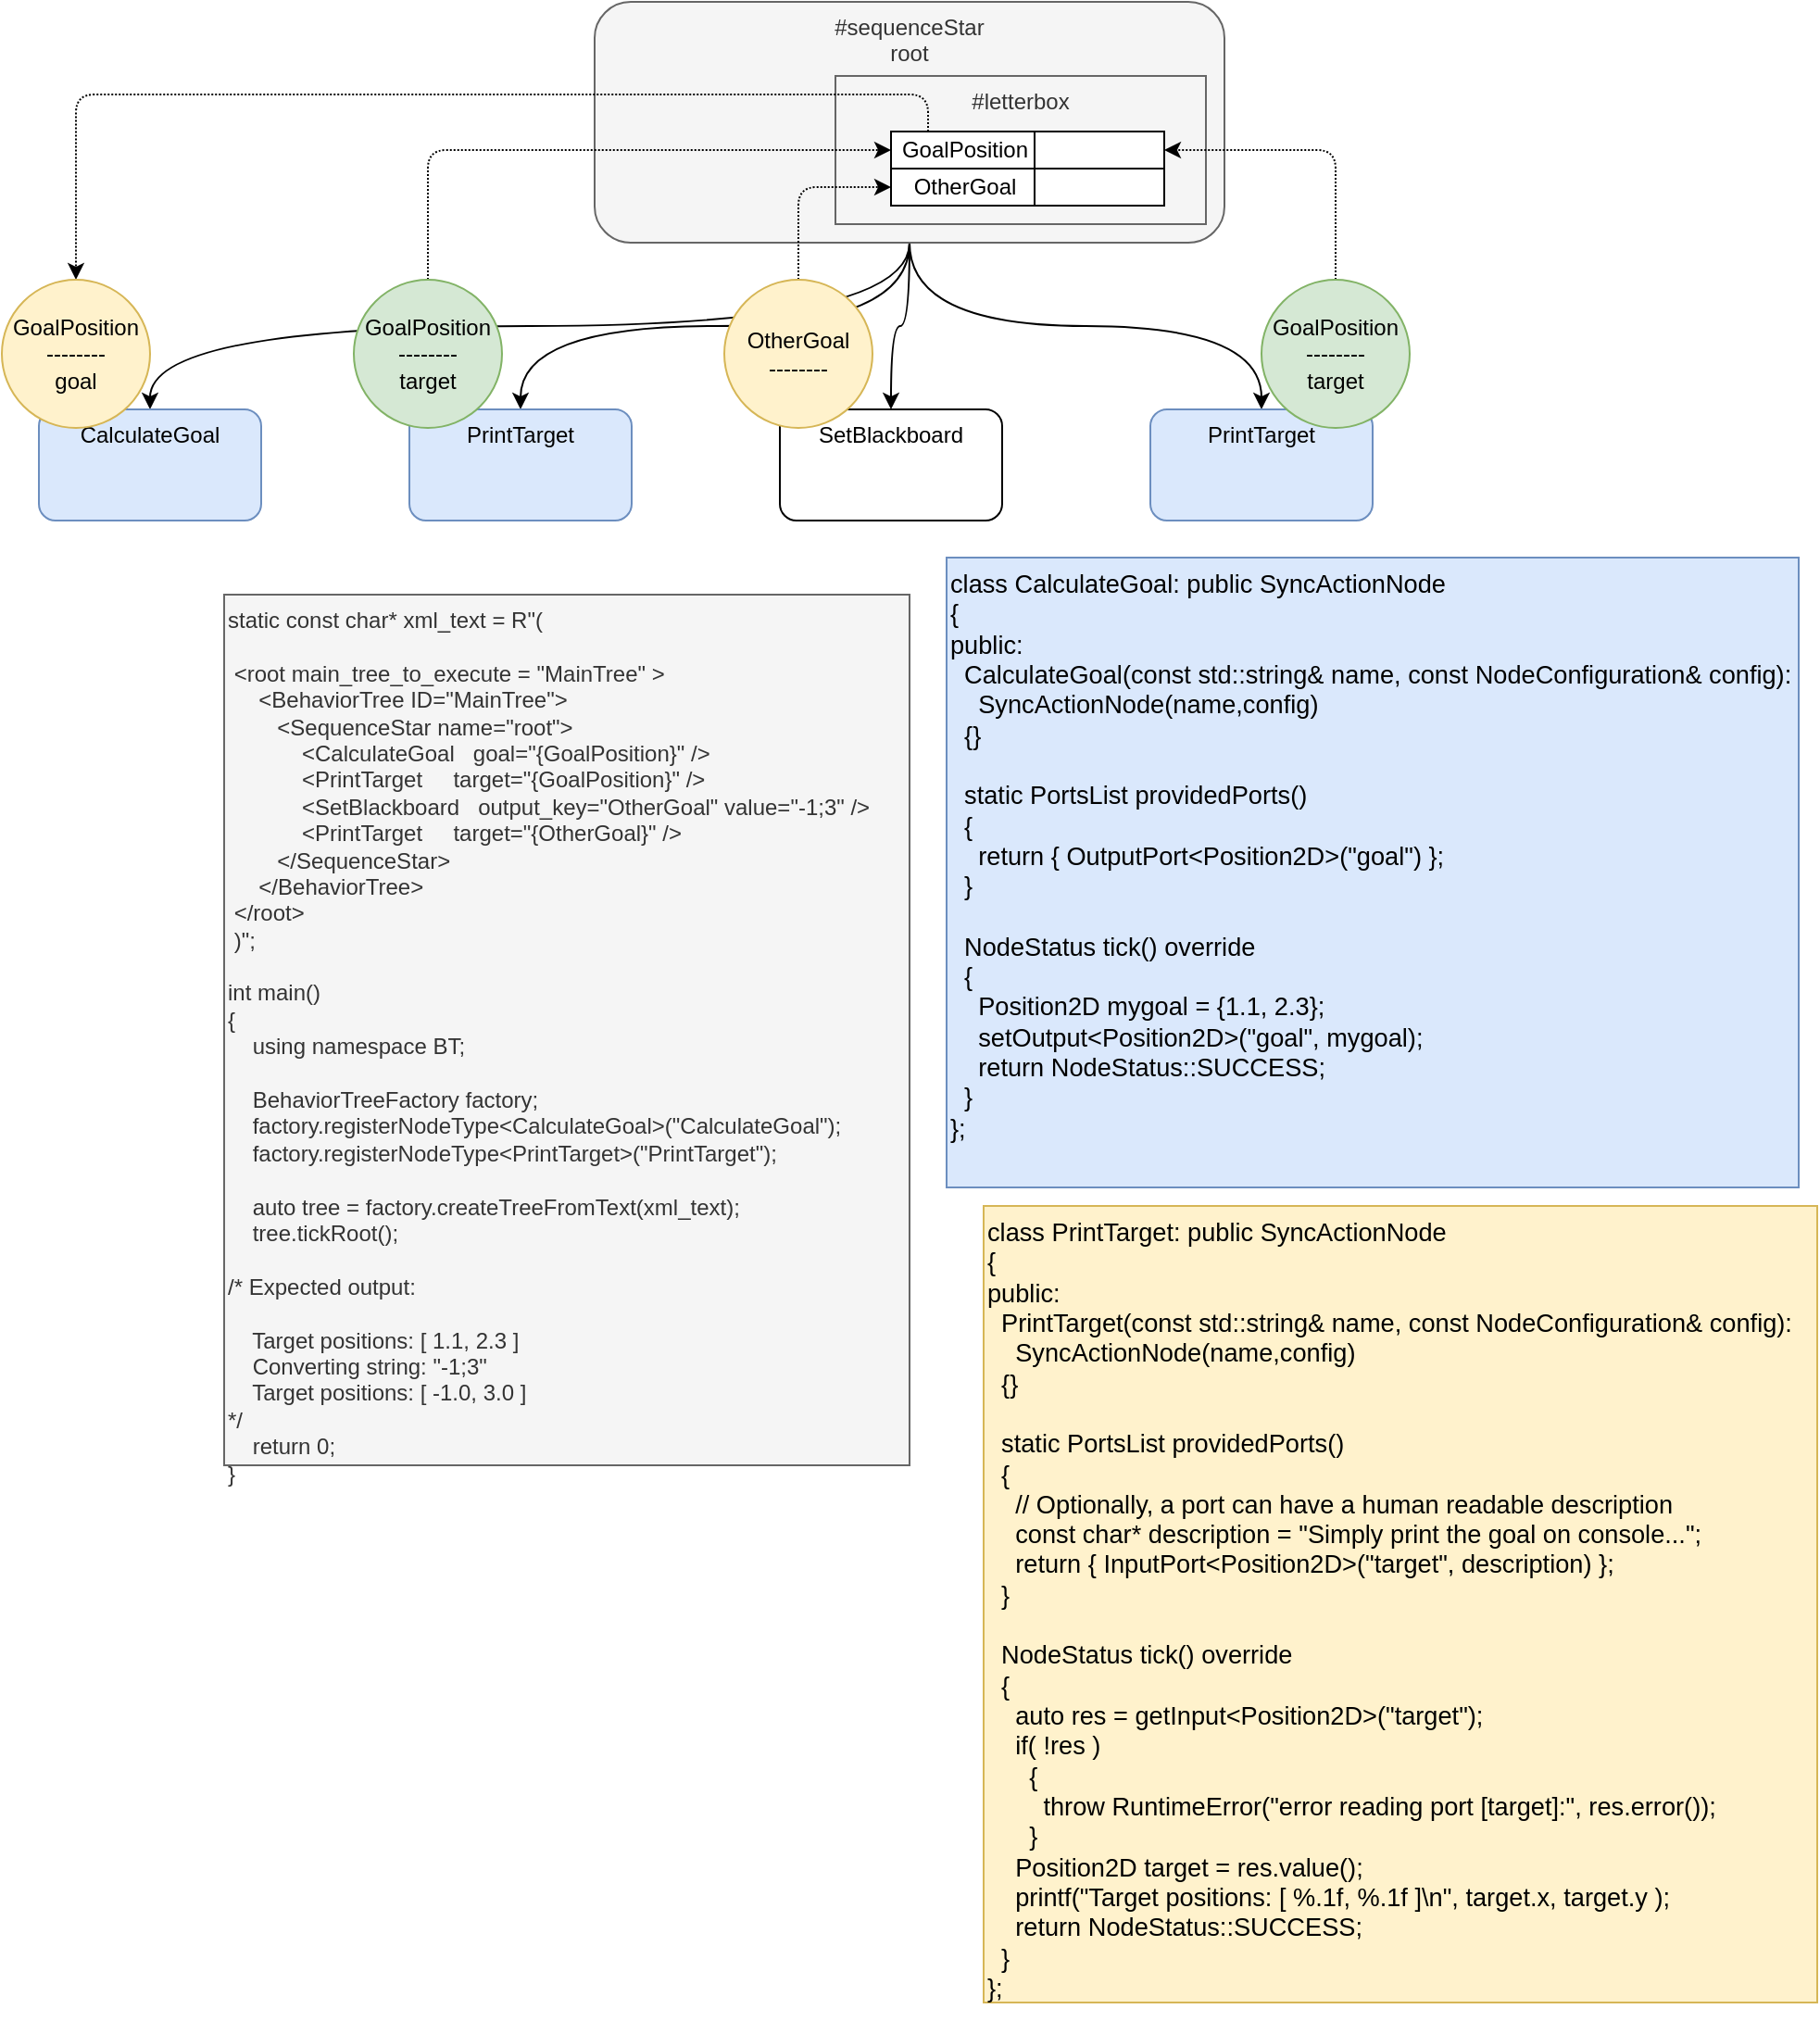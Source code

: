 <mxfile version="14.6.13" type="device" pages="2"><diagram id="D26qStV_ur-fZig-5-dE" name="Page-1"><mxGraphModel dx="1106" dy="780" grid="1" gridSize="10" guides="1" tooltips="1" connect="1" arrows="1" fold="1" page="1" pageScale="1" pageWidth="1100" pageHeight="850" math="0" shadow="0"><root><mxCell id="0"/><mxCell id="1" parent="0"/><mxCell id="8OXWIXlVKnM_ofETqfqf-10" style="edgeStyle=orthogonalEdgeStyle;orthogonalLoop=1;jettySize=auto;html=1;exitX=0.5;exitY=1;exitDx=0;exitDy=0;curved=1;" edge="1" parent="1" source="8OXWIXlVKnM_ofETqfqf-1" target="8OXWIXlVKnM_ofETqfqf-2"><mxGeometry relative="1" as="geometry"/></mxCell><mxCell id="8OXWIXlVKnM_ofETqfqf-11" style="edgeStyle=orthogonalEdgeStyle;curved=1;orthogonalLoop=1;jettySize=auto;html=1;exitX=0.5;exitY=1;exitDx=0;exitDy=0;" edge="1" parent="1" source="8OXWIXlVKnM_ofETqfqf-1" target="8OXWIXlVKnM_ofETqfqf-3"><mxGeometry relative="1" as="geometry"/></mxCell><mxCell id="8OXWIXlVKnM_ofETqfqf-12" style="edgeStyle=orthogonalEdgeStyle;curved=1;orthogonalLoop=1;jettySize=auto;html=1;exitX=0.5;exitY=1;exitDx=0;exitDy=0;entryX=0.5;entryY=0;entryDx=0;entryDy=0;" edge="1" parent="1" source="8OXWIXlVKnM_ofETqfqf-1" target="8OXWIXlVKnM_ofETqfqf-4"><mxGeometry relative="1" as="geometry"/></mxCell><mxCell id="8OXWIXlVKnM_ofETqfqf-13" style="edgeStyle=orthogonalEdgeStyle;curved=1;orthogonalLoop=1;jettySize=auto;html=1;exitX=0.5;exitY=1;exitDx=0;exitDy=0;entryX=0.5;entryY=0;entryDx=0;entryDy=0;" edge="1" parent="1" source="8OXWIXlVKnM_ofETqfqf-1" target="8OXWIXlVKnM_ofETqfqf-5"><mxGeometry relative="1" as="geometry"/></mxCell><mxCell id="8OXWIXlVKnM_ofETqfqf-1" value="#sequenceStar&lt;br&gt;root" style="rounded=1;whiteSpace=wrap;html=1;verticalAlign=top;fillColor=#f5f5f5;strokeColor=#666666;fontColor=#333333;" vertex="1" parent="1"><mxGeometry x="380" y="20" width="340" height="130" as="geometry"/></mxCell><mxCell id="8OXWIXlVKnM_ofETqfqf-2" value="CalculateGoal" style="rounded=1;whiteSpace=wrap;html=1;verticalAlign=top;fillColor=#dae8fc;strokeColor=#6c8ebf;" vertex="1" parent="1"><mxGeometry x="80" y="240" width="120" height="60" as="geometry"/></mxCell><mxCell id="8OXWIXlVKnM_ofETqfqf-3" value="PrintTarget" style="rounded=1;whiteSpace=wrap;html=1;verticalAlign=top;fillColor=#dae8fc;strokeColor=#6c8ebf;" vertex="1" parent="1"><mxGeometry x="280" y="240" width="120" height="60" as="geometry"/></mxCell><mxCell id="8OXWIXlVKnM_ofETqfqf-4" value="SetBlackboard" style="rounded=1;whiteSpace=wrap;html=1;verticalAlign=top;" vertex="1" parent="1"><mxGeometry x="480" y="240" width="120" height="60" as="geometry"/></mxCell><mxCell id="8OXWIXlVKnM_ofETqfqf-5" value="PrintTarget" style="rounded=1;whiteSpace=wrap;html=1;verticalAlign=top;fillColor=#dae8fc;strokeColor=#6c8ebf;" vertex="1" parent="1"><mxGeometry x="680" y="240" width="120" height="60" as="geometry"/></mxCell><mxCell id="8OXWIXlVKnM_ofETqfqf-8" value="&lt;div&gt;&lt;div&gt;&lt;span style=&quot;font-size: 13.6px&quot;&gt;class PrintTarget: public SyncActionNode&lt;/span&gt;&lt;/div&gt;&lt;div&gt;&lt;span style=&quot;font-size: 13.6px&quot;&gt;{&lt;/span&gt;&lt;/div&gt;&lt;div&gt;&lt;span style=&quot;font-size: 13.6px&quot;&gt;public:&lt;/span&gt;&lt;/div&gt;&lt;div&gt;&lt;span style=&quot;font-size: 13.6px&quot;&gt;&amp;nbsp; PrintTarget(const std::string&amp;amp; name, const NodeConfiguration&amp;amp; config):&lt;/span&gt;&lt;/div&gt;&lt;div&gt;&lt;span style=&quot;font-size: 13.6px&quot;&gt;&amp;nbsp; &amp;nbsp; SyncActionNode(name,config)&lt;/span&gt;&lt;/div&gt;&lt;div&gt;&lt;span style=&quot;font-size: 13.6px&quot;&gt;&amp;nbsp; {}&lt;/span&gt;&lt;/div&gt;&lt;div&gt;&lt;span style=&quot;font-size: 13.6px&quot;&gt;&lt;br&gt;&lt;/span&gt;&lt;/div&gt;&lt;div&gt;&lt;span style=&quot;font-size: 13.6px&quot;&gt;&amp;nbsp; static PortsList providedPorts()&lt;/span&gt;&lt;/div&gt;&lt;div&gt;&lt;span style=&quot;font-size: 13.6px&quot;&gt;&amp;nbsp; {&lt;/span&gt;&lt;/div&gt;&lt;div&gt;&lt;span style=&quot;font-size: 13.6px&quot;&gt;&amp;nbsp; &amp;nbsp; // Optionally, a port can have a human readable description&lt;/span&gt;&lt;/div&gt;&lt;div&gt;&lt;span style=&quot;font-size: 13.6px&quot;&gt;&amp;nbsp; &amp;nbsp; const char* description = &quot;Simply print the goal on console...&quot;;&lt;/span&gt;&lt;/div&gt;&lt;div&gt;&lt;span style=&quot;font-size: 13.6px&quot;&gt;&amp;nbsp; &amp;nbsp; return { InputPort&amp;lt;Position2D&amp;gt;(&quot;target&quot;, description) };&lt;/span&gt;&lt;/div&gt;&lt;div&gt;&lt;span style=&quot;font-size: 13.6px&quot;&gt;&amp;nbsp; }&lt;/span&gt;&lt;/div&gt;&lt;div&gt;&lt;span style=&quot;font-size: 13.6px&quot;&gt;&lt;br&gt;&lt;/span&gt;&lt;/div&gt;&lt;div&gt;&lt;span style=&quot;font-size: 13.6px&quot;&gt;&amp;nbsp; NodeStatus tick() override&lt;/span&gt;&lt;/div&gt;&lt;div&gt;&lt;span style=&quot;font-size: 13.6px&quot;&gt;&amp;nbsp; {&lt;/span&gt;&lt;/div&gt;&lt;div&gt;&lt;span style=&quot;font-size: 13.6px&quot;&gt;&amp;nbsp; &amp;nbsp; auto res = getInput&amp;lt;Position2D&amp;gt;(&quot;target&quot;);&lt;/span&gt;&lt;/div&gt;&lt;div&gt;&lt;span style=&quot;font-size: 13.6px&quot;&gt;&amp;nbsp; &amp;nbsp; if( !res )&lt;/span&gt;&lt;/div&gt;&lt;div&gt;&lt;span style=&quot;font-size: 13.6px&quot;&gt;&amp;nbsp; &amp;nbsp; &amp;nbsp; {&lt;/span&gt;&lt;/div&gt;&lt;div&gt;&lt;span style=&quot;font-size: 13.6px&quot;&gt;&amp;nbsp; &amp;nbsp; &amp;nbsp; &amp;nbsp; throw RuntimeError(&quot;error reading port [target]:&quot;, res.error());&lt;/span&gt;&lt;/div&gt;&lt;div&gt;&lt;span style=&quot;font-size: 13.6px&quot;&gt;&amp;nbsp; &amp;nbsp; &amp;nbsp; }&lt;/span&gt;&lt;/div&gt;&lt;div&gt;&lt;span style=&quot;font-size: 13.6px&quot;&gt;&amp;nbsp; &amp;nbsp; Position2D target = res.value();&lt;/span&gt;&lt;/div&gt;&lt;div&gt;&lt;span style=&quot;font-size: 13.6px&quot;&gt;&amp;nbsp; &amp;nbsp; printf(&quot;Target positions: [ %.1f, %.1f ]\n&quot;, target.x, target.y );&lt;/span&gt;&lt;/div&gt;&lt;div&gt;&lt;span style=&quot;font-size: 13.6px&quot;&gt;&amp;nbsp; &amp;nbsp; return NodeStatus::SUCCESS;&lt;/span&gt;&lt;/div&gt;&lt;div&gt;&lt;span style=&quot;font-size: 13.6px&quot;&gt;&amp;nbsp; }&lt;/span&gt;&lt;/div&gt;&lt;div&gt;&lt;span style=&quot;font-size: 13.6px&quot;&gt;};&lt;/span&gt;&lt;/div&gt;&lt;/div&gt;&lt;div&gt;&lt;br&gt;&lt;/div&gt;" style="rounded=0;whiteSpace=wrap;html=1;align=left;verticalAlign=top;fillColor=#fff2cc;strokeColor=#d6b656;" vertex="1" parent="1"><mxGeometry x="590" y="670" width="450" height="430" as="geometry"/></mxCell><mxCell id="8OXWIXlVKnM_ofETqfqf-9" value="&lt;div&gt;&lt;span style=&quot;font-size: 13.6px&quot;&gt;class CalculateGoal: public SyncActionNode&lt;/span&gt;&lt;/div&gt;&lt;div&gt;&lt;span style=&quot;font-size: 13.6px&quot;&gt;{&lt;/span&gt;&lt;/div&gt;&lt;div&gt;&lt;span style=&quot;font-size: 13.6px&quot;&gt;public:&lt;/span&gt;&lt;/div&gt;&lt;div&gt;&lt;span style=&quot;font-size: 13.6px&quot;&gt;&amp;nbsp; CalculateGoal(const std::string&amp;amp; name, const NodeConfiguration&amp;amp; config):&lt;/span&gt;&lt;/div&gt;&lt;div&gt;&lt;span style=&quot;font-size: 13.6px&quot;&gt;&amp;nbsp; &amp;nbsp; SyncActionNode(name,config)&lt;/span&gt;&lt;/div&gt;&lt;div&gt;&lt;span style=&quot;font-size: 13.6px&quot;&gt;&amp;nbsp; {}&lt;/span&gt;&lt;/div&gt;&lt;div&gt;&lt;span style=&quot;font-size: 13.6px&quot;&gt;&lt;br&gt;&lt;/span&gt;&lt;/div&gt;&lt;div&gt;&lt;span style=&quot;font-size: 13.6px&quot;&gt;&amp;nbsp; static PortsList providedPorts()&lt;/span&gt;&lt;/div&gt;&lt;div&gt;&lt;span style=&quot;font-size: 13.6px&quot;&gt;&amp;nbsp; {&lt;/span&gt;&lt;/div&gt;&lt;div&gt;&lt;span style=&quot;font-size: 13.6px&quot;&gt;&amp;nbsp; &amp;nbsp; return { OutputPort&amp;lt;Position2D&amp;gt;(&quot;goal&quot;) };&lt;/span&gt;&lt;/div&gt;&lt;div&gt;&lt;span style=&quot;font-size: 13.6px&quot;&gt;&amp;nbsp; }&lt;/span&gt;&lt;/div&gt;&lt;div&gt;&lt;span style=&quot;font-size: 13.6px&quot;&gt;&lt;br&gt;&lt;/span&gt;&lt;/div&gt;&lt;div&gt;&lt;span style=&quot;font-size: 13.6px&quot;&gt;&amp;nbsp; NodeStatus tick() override&lt;/span&gt;&lt;/div&gt;&lt;div&gt;&lt;span style=&quot;font-size: 13.6px&quot;&gt;&amp;nbsp; {&lt;/span&gt;&lt;/div&gt;&lt;div&gt;&lt;span style=&quot;font-size: 13.6px&quot;&gt;&amp;nbsp; &amp;nbsp; Position2D mygoal = {1.1, 2.3};&lt;/span&gt;&lt;/div&gt;&lt;div&gt;&lt;span style=&quot;font-size: 13.6px&quot;&gt;&amp;nbsp; &amp;nbsp; setOutput&amp;lt;Position2D&amp;gt;(&quot;goal&quot;, mygoal);&lt;/span&gt;&lt;/div&gt;&lt;div&gt;&lt;span style=&quot;font-size: 13.6px&quot;&gt;&amp;nbsp; &amp;nbsp; return NodeStatus::SUCCESS;&lt;/span&gt;&lt;/div&gt;&lt;div&gt;&lt;span style=&quot;font-size: 13.6px&quot;&gt;&amp;nbsp; }&lt;/span&gt;&lt;/div&gt;&lt;div&gt;&lt;span style=&quot;font-size: 13.6px&quot;&gt;};&lt;/span&gt;&lt;/div&gt;&lt;div&gt;&lt;br&gt;&lt;/div&gt;" style="rounded=0;whiteSpace=wrap;html=1;align=left;verticalAlign=top;fillColor=#dae8fc;strokeColor=#6c8ebf;" vertex="1" parent="1"><mxGeometry x="570" y="320" width="460" height="340" as="geometry"/></mxCell><mxCell id="8OXWIXlVKnM_ofETqfqf-14" value="#letterbox" style="rounded=0;whiteSpace=wrap;html=1;fillColor=#f5f5f5;strokeColor=#666666;fontColor=#333333;verticalAlign=top;" vertex="1" parent="1"><mxGeometry x="510" y="60" width="200" height="80" as="geometry"/></mxCell><mxCell id="8OXWIXlVKnM_ofETqfqf-26" style="edgeStyle=orthogonalEdgeStyle;rounded=1;orthogonalLoop=1;jettySize=auto;html=1;exitX=0.25;exitY=0;exitDx=0;exitDy=0;dashed=1;dashPattern=1 1;" edge="1" parent="1" source="8OXWIXlVKnM_ofETqfqf-15" target="8OXWIXlVKnM_ofETqfqf-19"><mxGeometry relative="1" as="geometry"/></mxCell><mxCell id="8OXWIXlVKnM_ofETqfqf-15" value="GoalPosition" style="rounded=0;whiteSpace=wrap;html=1;" vertex="1" parent="1"><mxGeometry x="540" y="90" width="80" height="20" as="geometry"/></mxCell><mxCell id="8OXWIXlVKnM_ofETqfqf-16" value="" style="rounded=0;whiteSpace=wrap;html=1;" vertex="1" parent="1"><mxGeometry x="617.5" y="90" width="70" height="20" as="geometry"/></mxCell><mxCell id="8OXWIXlVKnM_ofETqfqf-6" value="&lt;div&gt;&lt;div&gt;static const char* xml_text = R&quot;(&lt;/div&gt;&lt;div&gt;&lt;br&gt;&lt;/div&gt;&lt;div&gt;&amp;nbsp;&amp;lt;root main_tree_to_execute = &quot;MainTree&quot; &amp;gt;&lt;/div&gt;&lt;div&gt;&amp;nbsp; &amp;nbsp; &amp;nbsp;&amp;lt;BehaviorTree ID=&quot;MainTree&quot;&amp;gt;&lt;/div&gt;&lt;div&gt;&amp;nbsp; &amp;nbsp; &amp;nbsp; &amp;nbsp; &amp;lt;SequenceStar name=&quot;root&quot;&amp;gt;&lt;/div&gt;&lt;div&gt;&amp;nbsp; &amp;nbsp; &amp;nbsp; &amp;nbsp; &amp;nbsp; &amp;nbsp; &amp;lt;CalculateGoal&amp;nbsp; &amp;nbsp;goal=&quot;{GoalPosition}&quot; /&amp;gt;&lt;/div&gt;&lt;div&gt;&amp;nbsp; &amp;nbsp; &amp;nbsp; &amp;nbsp; &amp;nbsp; &amp;nbsp; &amp;lt;PrintTarget&amp;nbsp; &amp;nbsp; &amp;nbsp;target=&quot;{GoalPosition}&quot; /&amp;gt;&lt;/div&gt;&lt;div&gt;&amp;nbsp; &amp;nbsp; &amp;nbsp; &amp;nbsp; &amp;nbsp; &amp;nbsp; &amp;lt;SetBlackboard&amp;nbsp; &amp;nbsp;output_key=&quot;OtherGoal&quot; value=&quot;-1;3&quot; /&amp;gt;&lt;/div&gt;&lt;div&gt;&amp;nbsp; &amp;nbsp; &amp;nbsp; &amp;nbsp; &amp;nbsp; &amp;nbsp; &amp;lt;PrintTarget&amp;nbsp; &amp;nbsp; &amp;nbsp;target=&quot;{OtherGoal}&quot; /&amp;gt;&lt;/div&gt;&lt;div&gt;&amp;nbsp; &amp;nbsp; &amp;nbsp; &amp;nbsp; &amp;lt;/SequenceStar&amp;gt;&lt;/div&gt;&lt;div&gt;&amp;nbsp; &amp;nbsp; &amp;nbsp;&amp;lt;/BehaviorTree&amp;gt;&lt;/div&gt;&lt;div&gt;&amp;nbsp;&amp;lt;/root&amp;gt;&lt;/div&gt;&lt;div&gt;&amp;nbsp;)&quot;;&lt;/div&gt;&lt;div&gt;&lt;br&gt;&lt;/div&gt;&lt;div&gt;int main()&lt;/div&gt;&lt;div&gt;{&lt;/div&gt;&lt;div&gt;&amp;nbsp; &amp;nbsp; using namespace BT;&lt;/div&gt;&lt;div&gt;&lt;br&gt;&lt;/div&gt;&lt;div&gt;&amp;nbsp; &amp;nbsp; BehaviorTreeFactory factory;&lt;/div&gt;&lt;div&gt;&amp;nbsp; &amp;nbsp; factory.registerNodeType&amp;lt;CalculateGoal&amp;gt;(&quot;CalculateGoal&quot;);&lt;/div&gt;&lt;div&gt;&amp;nbsp; &amp;nbsp; factory.registerNodeType&amp;lt;PrintTarget&amp;gt;(&quot;PrintTarget&quot;);&lt;/div&gt;&lt;div&gt;&lt;br&gt;&lt;/div&gt;&lt;div&gt;&amp;nbsp; &amp;nbsp; auto tree = factory.createTreeFromText(xml_text);&lt;/div&gt;&lt;div&gt;&amp;nbsp; &amp;nbsp; tree.tickRoot();&lt;/div&gt;&lt;div&gt;&lt;br&gt;&lt;/div&gt;&lt;div&gt;/* Expected output:&lt;/div&gt;&lt;div&gt;&lt;br&gt;&lt;/div&gt;&lt;div&gt;&amp;nbsp; &amp;nbsp; Target positions: [ 1.1, 2.3 ]&lt;/div&gt;&lt;div&gt;&amp;nbsp; &amp;nbsp; Converting string: &quot;-1;3&quot;&lt;/div&gt;&lt;div&gt;&amp;nbsp; &amp;nbsp; Target positions: [ -1.0, 3.0 ]&lt;/div&gt;&lt;div&gt;*/&lt;/div&gt;&lt;div&gt;&amp;nbsp; &amp;nbsp; return 0;&lt;/div&gt;&lt;div&gt;}&lt;/div&gt;&lt;/div&gt;&lt;div&gt;&lt;br&gt;&lt;/div&gt;" style="rounded=0;whiteSpace=wrap;html=1;align=left;verticalAlign=top;fillColor=#f5f5f5;strokeColor=#666666;fontColor=#333333;" vertex="1" parent="1"><mxGeometry x="180" y="340" width="370" height="470" as="geometry"/></mxCell><mxCell id="8OXWIXlVKnM_ofETqfqf-17" value="OtherGoal" style="rounded=0;whiteSpace=wrap;html=1;" vertex="1" parent="1"><mxGeometry x="540" y="110" width="80" height="20" as="geometry"/></mxCell><mxCell id="8OXWIXlVKnM_ofETqfqf-18" value="" style="rounded=0;whiteSpace=wrap;html=1;" vertex="1" parent="1"><mxGeometry x="617.5" y="110" width="70" height="20" as="geometry"/></mxCell><mxCell id="8OXWIXlVKnM_ofETqfqf-19" value="GoalPosition&lt;br&gt;--------&lt;br&gt;goal" style="ellipse;whiteSpace=wrap;html=1;aspect=fixed;align=center;fillColor=#fff2cc;strokeColor=#d6b656;" vertex="1" parent="1"><mxGeometry x="60" y="170" width="80" height="80" as="geometry"/></mxCell><mxCell id="8OXWIXlVKnM_ofETqfqf-23" style="edgeStyle=orthogonalEdgeStyle;orthogonalLoop=1;jettySize=auto;html=1;exitX=0.5;exitY=0;exitDx=0;exitDy=0;entryX=0;entryY=0.5;entryDx=0;entryDy=0;rounded=1;strokeColor=none;" edge="1" parent="1" source="8OXWIXlVKnM_ofETqfqf-20" target="8OXWIXlVKnM_ofETqfqf-17"><mxGeometry relative="1" as="geometry"/></mxCell><mxCell id="8OXWIXlVKnM_ofETqfqf-24" style="edgeStyle=orthogonalEdgeStyle;rounded=1;orthogonalLoop=1;jettySize=auto;html=1;exitX=0.5;exitY=0;exitDx=0;exitDy=0;entryX=0;entryY=0.5;entryDx=0;entryDy=0;dashed=1;dashPattern=1 1;" edge="1" parent="1" source="8OXWIXlVKnM_ofETqfqf-20" target="8OXWIXlVKnM_ofETqfqf-15"><mxGeometry relative="1" as="geometry"/></mxCell><mxCell id="8OXWIXlVKnM_ofETqfqf-20" value="GoalPosition&lt;br&gt;--------&lt;br&gt;target" style="ellipse;whiteSpace=wrap;html=1;aspect=fixed;align=center;fillColor=#d5e8d4;strokeColor=#82b366;" vertex="1" parent="1"><mxGeometry x="250" y="170" width="80" height="80" as="geometry"/></mxCell><mxCell id="8OXWIXlVKnM_ofETqfqf-25" style="edgeStyle=orthogonalEdgeStyle;rounded=1;orthogonalLoop=1;jettySize=auto;html=1;exitX=0.5;exitY=0;exitDx=0;exitDy=0;entryX=1;entryY=0.5;entryDx=0;entryDy=0;dashed=1;dashPattern=1 1;" edge="1" parent="1" source="8OXWIXlVKnM_ofETqfqf-21" target="8OXWIXlVKnM_ofETqfqf-16"><mxGeometry relative="1" as="geometry"/></mxCell><mxCell id="8OXWIXlVKnM_ofETqfqf-21" value="GoalPosition&lt;br&gt;--------&lt;br&gt;target" style="ellipse;whiteSpace=wrap;html=1;aspect=fixed;align=center;fillColor=#d5e8d4;strokeColor=#82b366;" vertex="1" parent="1"><mxGeometry x="740" y="170" width="80" height="80" as="geometry"/></mxCell><mxCell id="8OXWIXlVKnM_ofETqfqf-27" style="edgeStyle=orthogonalEdgeStyle;rounded=1;orthogonalLoop=1;jettySize=auto;html=1;exitX=0.5;exitY=0;exitDx=0;exitDy=0;entryX=0;entryY=0.5;entryDx=0;entryDy=0;dashed=1;dashPattern=1 1;" edge="1" parent="1" source="8OXWIXlVKnM_ofETqfqf-22" target="8OXWIXlVKnM_ofETqfqf-17"><mxGeometry relative="1" as="geometry"/></mxCell><mxCell id="8OXWIXlVKnM_ofETqfqf-22" value="OtherGoal&lt;br&gt;--------&lt;br&gt;" style="ellipse;whiteSpace=wrap;html=1;aspect=fixed;align=center;fillColor=#fff2cc;strokeColor=#d6b656;" vertex="1" parent="1"><mxGeometry x="450" y="170" width="80" height="80" as="geometry"/></mxCell></root></mxGraphModel></diagram><diagram name="Copy of Page-1" id="7xjL4qxNOH6ObKK9VpZ8"><mxGraphModel dx="1106" dy="780" grid="1" gridSize="10" guides="1" tooltips="1" connect="1" arrows="1" fold="1" page="1" pageScale="1" pageWidth="1100" pageHeight="850" math="0" shadow="0"><root><mxCell id="-n1iZjSHYdklYX_k4-YT-0"/><mxCell id="-n1iZjSHYdklYX_k4-YT-1" parent="-n1iZjSHYdklYX_k4-YT-0"/><mxCell id="-n1iZjSHYdklYX_k4-YT-35" value="" style="rounded=0;whiteSpace=wrap;html=1;align=center;fillColor=#f5f5f5;strokeColor=#666666;fontColor=#333333;" vertex="1" parent="-n1iZjSHYdklYX_k4-YT-1"><mxGeometry x="90" y="580" width="940" height="880" as="geometry"/></mxCell><mxCell id="-n1iZjSHYdklYX_k4-YT-2" style="edgeStyle=orthogonalEdgeStyle;orthogonalLoop=1;jettySize=auto;html=1;exitX=0.5;exitY=1;exitDx=0;exitDy=0;curved=1;" edge="1" parent="-n1iZjSHYdklYX_k4-YT-1" source="-n1iZjSHYdklYX_k4-YT-6" target="-n1iZjSHYdklYX_k4-YT-7"><mxGeometry relative="1" as="geometry"/></mxCell><mxCell id="-n1iZjSHYdklYX_k4-YT-3" style="edgeStyle=orthogonalEdgeStyle;curved=1;orthogonalLoop=1;jettySize=auto;html=1;exitX=0.5;exitY=1;exitDx=0;exitDy=0;" edge="1" parent="-n1iZjSHYdklYX_k4-YT-1" source="-n1iZjSHYdklYX_k4-YT-6" target="-n1iZjSHYdklYX_k4-YT-8"><mxGeometry relative="1" as="geometry"/></mxCell><mxCell id="-n1iZjSHYdklYX_k4-YT-4" style="edgeStyle=orthogonalEdgeStyle;curved=1;orthogonalLoop=1;jettySize=auto;html=1;exitX=0.5;exitY=1;exitDx=0;exitDy=0;entryX=0.5;entryY=0;entryDx=0;entryDy=0;" edge="1" parent="-n1iZjSHYdklYX_k4-YT-1" source="-n1iZjSHYdklYX_k4-YT-6" target="-n1iZjSHYdklYX_k4-YT-9"><mxGeometry relative="1" as="geometry"/></mxCell><mxCell id="-n1iZjSHYdklYX_k4-YT-5" style="edgeStyle=orthogonalEdgeStyle;curved=1;orthogonalLoop=1;jettySize=auto;html=1;exitX=0.5;exitY=1;exitDx=0;exitDy=0;entryX=0.5;entryY=0;entryDx=0;entryDy=0;" edge="1" parent="-n1iZjSHYdklYX_k4-YT-1" source="-n1iZjSHYdklYX_k4-YT-6" target="-n1iZjSHYdklYX_k4-YT-10"><mxGeometry relative="1" as="geometry"/></mxCell><mxCell id="-n1iZjSHYdklYX_k4-YT-6" value="#sequenceStar&lt;br&gt;root" style="rounded=1;whiteSpace=wrap;html=1;verticalAlign=top;fillColor=#dae8fc;strokeColor=#6c8ebf;" vertex="1" parent="-n1iZjSHYdklYX_k4-YT-1"><mxGeometry x="380" y="120" width="400" height="130" as="geometry"/></mxCell><mxCell id="-n1iZjSHYdklYX_k4-YT-7" value="CalculateGoal" style="rounded=1;whiteSpace=wrap;html=1;verticalAlign=top;fillColor=#dae8fc;strokeColor=#6c8ebf;" vertex="1" parent="-n1iZjSHYdklYX_k4-YT-1"><mxGeometry x="80" y="340" width="120" height="60" as="geometry"/></mxCell><mxCell id="-n1iZjSHYdklYX_k4-YT-8" value="PrintTarget" style="rounded=1;whiteSpace=wrap;html=1;verticalAlign=top;fillColor=#dae8fc;strokeColor=#6c8ebf;" vertex="1" parent="-n1iZjSHYdklYX_k4-YT-1"><mxGeometry x="280" y="340" width="120" height="60" as="geometry"/></mxCell><mxCell id="-n1iZjSHYdklYX_k4-YT-9" value="SetBlackboard" style="rounded=1;whiteSpace=wrap;html=1;verticalAlign=top;" vertex="1" parent="-n1iZjSHYdklYX_k4-YT-1"><mxGeometry x="480" y="340" width="120" height="60" as="geometry"/></mxCell><mxCell id="-n1iZjSHYdklYX_k4-YT-10" value="PrintTarget" style="rounded=1;whiteSpace=wrap;html=1;verticalAlign=top;fillColor=#dae8fc;strokeColor=#6c8ebf;" vertex="1" parent="-n1iZjSHYdklYX_k4-YT-1"><mxGeometry x="680" y="340" width="120" height="60" as="geometry"/></mxCell><mxCell id="-n1iZjSHYdklYX_k4-YT-11" value="&lt;div&gt;&lt;div&gt;&lt;span style=&quot;font-size: 13.6px&quot;&gt;class PrintTarget: public SyncActionNode&lt;/span&gt;&lt;/div&gt;&lt;div&gt;&lt;span style=&quot;font-size: 13.6px&quot;&gt;{&lt;/span&gt;&lt;/div&gt;&lt;div&gt;&lt;span style=&quot;font-size: 13.6px&quot;&gt;public:&lt;/span&gt;&lt;/div&gt;&lt;div&gt;&lt;span style=&quot;font-size: 13.6px&quot;&gt;&amp;nbsp; PrintTarget(const std::string&amp;amp; name, const NodeConfiguration&amp;amp; config):&lt;/span&gt;&lt;/div&gt;&lt;div&gt;&lt;span style=&quot;font-size: 13.6px&quot;&gt;&amp;nbsp; &amp;nbsp; SyncActionNode(name,config)&lt;/span&gt;&lt;/div&gt;&lt;div&gt;&lt;span style=&quot;font-size: 13.6px&quot;&gt;&amp;nbsp; {}&lt;/span&gt;&lt;/div&gt;&lt;div&gt;&lt;span style=&quot;font-size: 13.6px&quot;&gt;&lt;br&gt;&lt;/span&gt;&lt;/div&gt;&lt;div&gt;&lt;span style=&quot;font-size: 13.6px&quot;&gt;&amp;nbsp; static PortsList providedPorts()&lt;/span&gt;&lt;/div&gt;&lt;div&gt;&lt;span style=&quot;font-size: 13.6px&quot;&gt;&amp;nbsp; {&lt;/span&gt;&lt;/div&gt;&lt;div&gt;&lt;span style=&quot;font-size: 13.6px&quot;&gt;&amp;nbsp; &amp;nbsp; // Optionally, a port can have a human readable description&lt;/span&gt;&lt;/div&gt;&lt;div&gt;&lt;span style=&quot;font-size: 13.6px&quot;&gt;&amp;nbsp; &amp;nbsp; const char* description = &quot;Simply print the goal on console...&quot;;&lt;/span&gt;&lt;/div&gt;&lt;div&gt;&lt;span style=&quot;font-size: 13.6px&quot;&gt;&amp;nbsp; &amp;nbsp; return { InputPort&amp;lt;Position2D&amp;gt;(&quot;target&quot;, description) };&lt;/span&gt;&lt;/div&gt;&lt;div&gt;&lt;span style=&quot;font-size: 13.6px&quot;&gt;&amp;nbsp; }&lt;/span&gt;&lt;/div&gt;&lt;div&gt;&lt;span style=&quot;font-size: 13.6px&quot;&gt;&lt;br&gt;&lt;/span&gt;&lt;/div&gt;&lt;div&gt;&lt;span style=&quot;font-size: 13.6px&quot;&gt;&amp;nbsp; NodeStatus tick() override&lt;/span&gt;&lt;/div&gt;&lt;div&gt;&lt;span style=&quot;font-size: 13.6px&quot;&gt;&amp;nbsp; {&lt;/span&gt;&lt;/div&gt;&lt;div&gt;&lt;span style=&quot;font-size: 13.6px&quot;&gt;&amp;nbsp; &amp;nbsp; auto res = getInput&amp;lt;Position2D&amp;gt;(&quot;target&quot;);&lt;/span&gt;&lt;/div&gt;&lt;div&gt;&lt;span style=&quot;font-size: 13.6px&quot;&gt;&amp;nbsp; &amp;nbsp; if( !res )&lt;/span&gt;&lt;/div&gt;&lt;div&gt;&lt;span style=&quot;font-size: 13.6px&quot;&gt;&amp;nbsp; &amp;nbsp; &amp;nbsp; {&lt;/span&gt;&lt;/div&gt;&lt;div&gt;&lt;span style=&quot;font-size: 13.6px&quot;&gt;&amp;nbsp; &amp;nbsp; &amp;nbsp; &amp;nbsp; throw RuntimeError(&quot;error reading port [target]:&quot;, res.error());&lt;/span&gt;&lt;/div&gt;&lt;div&gt;&lt;span style=&quot;font-size: 13.6px&quot;&gt;&amp;nbsp; &amp;nbsp; &amp;nbsp; }&lt;/span&gt;&lt;/div&gt;&lt;div&gt;&lt;span style=&quot;font-size: 13.6px&quot;&gt;&amp;nbsp; &amp;nbsp; Position2D target = res.value();&lt;/span&gt;&lt;/div&gt;&lt;div&gt;&lt;span style=&quot;font-size: 13.6px&quot;&gt;&amp;nbsp; &amp;nbsp; printf(&quot;Target positions: [ %.1f, %.1f ]\n&quot;, target.x, target.y );&lt;/span&gt;&lt;/div&gt;&lt;div&gt;&lt;span style=&quot;font-size: 13.6px&quot;&gt;&amp;nbsp; &amp;nbsp; return NodeStatus::SUCCESS;&lt;/span&gt;&lt;/div&gt;&lt;div&gt;&lt;span style=&quot;font-size: 13.6px&quot;&gt;&amp;nbsp; }&lt;/span&gt;&lt;/div&gt;&lt;div&gt;&lt;span style=&quot;font-size: 13.6px&quot;&gt;};&lt;/span&gt;&lt;/div&gt;&lt;/div&gt;&lt;div&gt;&lt;br&gt;&lt;/div&gt;" style="rounded=0;whiteSpace=wrap;html=1;align=left;verticalAlign=top;" vertex="1" parent="-n1iZjSHYdklYX_k4-YT-1"><mxGeometry x="580" y="940" width="450" height="430" as="geometry"/></mxCell><mxCell id="-n1iZjSHYdklYX_k4-YT-12" value="&lt;div&gt;&lt;span style=&quot;font-size: 13.6px&quot;&gt;class CalculateGoal: public SyncActionNode&lt;/span&gt;&lt;/div&gt;&lt;div&gt;&lt;span style=&quot;font-size: 13.6px&quot;&gt;{&lt;/span&gt;&lt;/div&gt;&lt;div&gt;&lt;span style=&quot;font-size: 13.6px&quot;&gt;public:&lt;/span&gt;&lt;/div&gt;&lt;div&gt;&lt;span style=&quot;font-size: 13.6px&quot;&gt;&amp;nbsp; CalculateGoal(const std::string&amp;amp; name, const NodeConfiguration&amp;amp; config):&lt;/span&gt;&lt;/div&gt;&lt;div&gt;&lt;span style=&quot;font-size: 13.6px&quot;&gt;&amp;nbsp; &amp;nbsp; SyncActionNode(name,config)&lt;/span&gt;&lt;/div&gt;&lt;div&gt;&lt;span style=&quot;font-size: 13.6px&quot;&gt;&amp;nbsp; {}&lt;/span&gt;&lt;/div&gt;&lt;div&gt;&lt;span style=&quot;font-size: 13.6px&quot;&gt;&lt;br&gt;&lt;/span&gt;&lt;/div&gt;&lt;div&gt;&lt;span style=&quot;font-size: 13.6px&quot;&gt;&amp;nbsp; static PortsList providedPorts()&lt;/span&gt;&lt;/div&gt;&lt;div&gt;&lt;span style=&quot;font-size: 13.6px&quot;&gt;&amp;nbsp; {&lt;/span&gt;&lt;/div&gt;&lt;div&gt;&lt;span style=&quot;font-size: 13.6px&quot;&gt;&amp;nbsp; &amp;nbsp; return { OutputPort&amp;lt;Position2D&amp;gt;(&quot;goal&quot;) };&lt;/span&gt;&lt;/div&gt;&lt;div&gt;&lt;span style=&quot;font-size: 13.6px&quot;&gt;&amp;nbsp; }&lt;/span&gt;&lt;/div&gt;&lt;div&gt;&lt;span style=&quot;font-size: 13.6px&quot;&gt;&lt;br&gt;&lt;/span&gt;&lt;/div&gt;&lt;div&gt;&lt;span style=&quot;font-size: 13.6px&quot;&gt;&amp;nbsp; NodeStatus tick() override&lt;/span&gt;&lt;/div&gt;&lt;div&gt;&lt;span style=&quot;font-size: 13.6px&quot;&gt;&amp;nbsp; {&lt;/span&gt;&lt;/div&gt;&lt;div&gt;&lt;span style=&quot;font-size: 13.6px&quot;&gt;&amp;nbsp; &amp;nbsp; Position2D mygoal = {1.1, 2.3};&lt;/span&gt;&lt;/div&gt;&lt;div&gt;&lt;span style=&quot;font-size: 13.6px&quot;&gt;&amp;nbsp; &amp;nbsp; setOutput&amp;lt;Position2D&amp;gt;(&quot;goal&quot;, mygoal);&lt;/span&gt;&lt;/div&gt;&lt;div&gt;&lt;span style=&quot;font-size: 13.6px&quot;&gt;&amp;nbsp; &amp;nbsp; return NodeStatus::SUCCESS;&lt;/span&gt;&lt;/div&gt;&lt;div&gt;&lt;span style=&quot;font-size: 13.6px&quot;&gt;&amp;nbsp; }&lt;/span&gt;&lt;/div&gt;&lt;div&gt;&lt;span style=&quot;font-size: 13.6px&quot;&gt;};&lt;/span&gt;&lt;/div&gt;&lt;div&gt;&lt;br&gt;&lt;/div&gt;" style="rounded=0;whiteSpace=wrap;html=1;align=left;verticalAlign=top;" vertex="1" parent="-n1iZjSHYdklYX_k4-YT-1"><mxGeometry x="560" y="590" width="460" height="340" as="geometry"/></mxCell><mxCell id="-n1iZjSHYdklYX_k4-YT-13" value="#blackboard (letterbox)" style="rounded=0;whiteSpace=wrap;html=1;fillColor=#f5f5f5;strokeColor=#666666;fontColor=#333333;verticalAlign=top;" vertex="1" parent="-n1iZjSHYdklYX_k4-YT-1"><mxGeometry x="510" y="160" width="260" height="80" as="geometry"/></mxCell><mxCell id="-n1iZjSHYdklYX_k4-YT-30" style="edgeStyle=orthogonalEdgeStyle;rounded=1;orthogonalLoop=1;jettySize=auto;html=1;exitX=0;exitY=0.5;exitDx=0;exitDy=0;entryX=0.5;entryY=0;entryDx=0;entryDy=0;dashed=1;dashPattern=1 1;startArrow=none;startFill=0;endArrow=classic;endFill=1;" edge="1" parent="-n1iZjSHYdklYX_k4-YT-1" source="-n1iZjSHYdklYX_k4-YT-15" target="-n1iZjSHYdklYX_k4-YT-23"><mxGeometry relative="1" as="geometry"/></mxCell><mxCell id="-n1iZjSHYdklYX_k4-YT-15" value="GoalPosition" style="rounded=0;whiteSpace=wrap;html=1;" vertex="1" parent="-n1iZjSHYdklYX_k4-YT-1"><mxGeometry x="540" y="190" width="80" height="20" as="geometry"/></mxCell><mxCell id="-n1iZjSHYdklYX_k4-YT-16" value="Point2D" style="rounded=0;whiteSpace=wrap;html=1;" vertex="1" parent="-n1iZjSHYdklYX_k4-YT-1"><mxGeometry x="617.5" y="190" width="70" height="20" as="geometry"/></mxCell><mxCell id="-n1iZjSHYdklYX_k4-YT-17" value="&lt;div&gt;&lt;div&gt;static const char* xml_text = R&quot;(&lt;/div&gt;&lt;div&gt;&lt;br&gt;&lt;/div&gt;&lt;div&gt;&amp;nbsp;&amp;lt;root main_tree_to_execute = &quot;MainTree&quot; &amp;gt;&lt;/div&gt;&lt;div&gt;&amp;nbsp; &amp;nbsp; &amp;nbsp;&amp;lt;BehaviorTree ID=&quot;MainTree&quot;&amp;gt;&lt;/div&gt;&lt;div&gt;&amp;nbsp; &amp;nbsp; &amp;nbsp; &amp;nbsp; &amp;lt;SequenceStar name=&quot;root&quot;&amp;gt;&lt;/div&gt;&lt;div&gt;&amp;nbsp; &amp;nbsp; &amp;nbsp; &amp;nbsp; &amp;nbsp; &amp;nbsp; &amp;lt;CalculateGoal&amp;nbsp; &amp;nbsp;goal=&quot;{GoalPosition}&quot; /&amp;gt;&lt;/div&gt;&lt;div&gt;&amp;nbsp; &amp;nbsp; &amp;nbsp; &amp;nbsp; &amp;nbsp; &amp;nbsp; &amp;lt;PrintTarget&amp;nbsp; &amp;nbsp; &amp;nbsp;target=&quot;{GoalPosition}&quot; /&amp;gt;&lt;/div&gt;&lt;div&gt;&amp;nbsp; &amp;nbsp; &amp;nbsp; &amp;nbsp; &amp;nbsp; &amp;nbsp; &amp;lt;SetBlackboard&amp;nbsp; &amp;nbsp;output_key=&quot;OtherGoal&quot; value=&quot;-1;3&quot; /&amp;gt;&lt;/div&gt;&lt;div&gt;&amp;nbsp; &amp;nbsp; &amp;nbsp; &amp;nbsp; &amp;nbsp; &amp;nbsp; &amp;lt;PrintTarget&amp;nbsp; &amp;nbsp; &amp;nbsp;target=&quot;{OtherGoal}&quot; /&amp;gt;&lt;/div&gt;&lt;div&gt;&amp;nbsp; &amp;nbsp; &amp;nbsp; &amp;nbsp; &amp;lt;/SequenceStar&amp;gt;&lt;/div&gt;&lt;div&gt;&amp;nbsp; &amp;nbsp; &amp;nbsp;&amp;lt;/BehaviorTree&amp;gt;&lt;/div&gt;&lt;div&gt;&amp;nbsp;&amp;lt;/root&amp;gt;&lt;/div&gt;&lt;div&gt;&amp;nbsp;)&quot;;&lt;/div&gt;&lt;div&gt;&lt;br&gt;&lt;/div&gt;&lt;div&gt;int main()&lt;/div&gt;&lt;div&gt;{&lt;/div&gt;&lt;div&gt;&amp;nbsp; &amp;nbsp; using namespace BT;&lt;/div&gt;&lt;div&gt;&lt;br&gt;&lt;/div&gt;&lt;div&gt;&amp;nbsp; &amp;nbsp; BehaviorTreeFactory factory;&lt;/div&gt;&lt;div&gt;&amp;nbsp; &amp;nbsp; factory.registerNodeType&amp;lt;CalculateGoal&amp;gt;(&quot;CalculateGoal&quot;);&lt;/div&gt;&lt;div&gt;&amp;nbsp; &amp;nbsp; factory.registerNodeType&amp;lt;PrintTarget&amp;gt;(&quot;PrintTarget&quot;);&lt;/div&gt;&lt;div&gt;&lt;br&gt;&lt;/div&gt;&lt;div&gt;&amp;nbsp; &amp;nbsp; auto tree = factory.createTreeFromText(xml_text);&lt;/div&gt;&lt;div&gt;&amp;nbsp; &amp;nbsp; tree.tickRoot();&lt;/div&gt;&lt;div&gt;&lt;br&gt;&lt;/div&gt;&lt;div&gt;/* Expected output:&lt;/div&gt;&lt;div&gt;&lt;br&gt;&lt;/div&gt;&lt;div&gt;&amp;nbsp; &amp;nbsp; Target positions: [ 1.1, 2.3 ]&lt;/div&gt;&lt;div&gt;&amp;nbsp; &amp;nbsp; Converting string: &quot;-1;3&quot;&lt;/div&gt;&lt;div&gt;&amp;nbsp; &amp;nbsp; Target positions: [ -1.0, 3.0 ]&lt;/div&gt;&lt;div&gt;*/&lt;/div&gt;&lt;div&gt;&amp;nbsp; &amp;nbsp; return 0;&lt;/div&gt;&lt;div&gt;}&lt;/div&gt;&lt;/div&gt;&lt;div&gt;&lt;br&gt;&lt;/div&gt;" style="rounded=0;whiteSpace=wrap;html=1;align=left;verticalAlign=top;" vertex="1" parent="-n1iZjSHYdklYX_k4-YT-1"><mxGeometry x="170" y="610" width="370" height="470" as="geometry"/></mxCell><mxCell id="-n1iZjSHYdklYX_k4-YT-18" value="OtherGoal" style="rounded=0;whiteSpace=wrap;html=1;" vertex="1" parent="-n1iZjSHYdklYX_k4-YT-1"><mxGeometry x="540" y="210" width="80" height="20" as="geometry"/></mxCell><mxCell id="-n1iZjSHYdklYX_k4-YT-19" value="Point2D" style="rounded=0;whiteSpace=wrap;html=1;" vertex="1" parent="-n1iZjSHYdklYX_k4-YT-1"><mxGeometry x="617.5" y="210" width="70" height="20" as="geometry"/></mxCell><mxCell id="-n1iZjSHYdklYX_k4-YT-31" style="edgeStyle=orthogonalEdgeStyle;rounded=1;orthogonalLoop=1;jettySize=auto;html=1;exitX=0.5;exitY=0;exitDx=0;exitDy=0;entryX=0.25;entryY=0;entryDx=0;entryDy=0;dashed=1;dashPattern=1 1;startArrow=none;startFill=0;endArrow=classic;endFill=1;" edge="1" parent="-n1iZjSHYdklYX_k4-YT-1" source="-n1iZjSHYdklYX_k4-YT-20" target="-n1iZjSHYdklYX_k4-YT-15"><mxGeometry relative="1" as="geometry"/></mxCell><mxCell id="-n1iZjSHYdklYX_k4-YT-20" value="goal" style="ellipse;whiteSpace=wrap;html=1;aspect=fixed;align=center;fillColor=#fff2cc;strokeColor=#d6b656;" vertex="1" parent="-n1iZjSHYdklYX_k4-YT-1"><mxGeometry x="80" y="305" width="40" height="40" as="geometry"/></mxCell><mxCell id="-n1iZjSHYdklYX_k4-YT-21" style="edgeStyle=orthogonalEdgeStyle;orthogonalLoop=1;jettySize=auto;html=1;exitX=0.5;exitY=0;exitDx=0;exitDy=0;entryX=0;entryY=0.5;entryDx=0;entryDy=0;rounded=1;strokeColor=none;" edge="1" parent="-n1iZjSHYdklYX_k4-YT-1" source="-n1iZjSHYdklYX_k4-YT-23" target="-n1iZjSHYdklYX_k4-YT-18"><mxGeometry relative="1" as="geometry"/></mxCell><mxCell id="-n1iZjSHYdklYX_k4-YT-23" value="target" style="ellipse;whiteSpace=wrap;html=1;aspect=fixed;align=center;fillColor=#d5e8d4;strokeColor=#82b366;" vertex="1" parent="-n1iZjSHYdklYX_k4-YT-1"><mxGeometry x="280" y="305" width="40" height="40" as="geometry"/></mxCell><mxCell id="-n1iZjSHYdklYX_k4-YT-38" style="edgeStyle=orthogonalEdgeStyle;rounded=1;orthogonalLoop=1;jettySize=auto;html=1;exitX=0.5;exitY=0;exitDx=0;exitDy=0;entryX=1;entryY=0.5;entryDx=0;entryDy=0;dashed=1;dashPattern=1 1;startArrow=none;startFill=0;endArrow=classic;endFill=1;" edge="1" parent="-n1iZjSHYdklYX_k4-YT-1" source="-n1iZjSHYdklYX_k4-YT-25" target="-n1iZjSHYdklYX_k4-YT-36"><mxGeometry relative="1" as="geometry"><Array as="points"><mxPoint x="780" y="290"/><mxPoint x="800" y="290"/><mxPoint x="800" y="200"/></Array></mxGeometry></mxCell><mxCell id="-n1iZjSHYdklYX_k4-YT-25" value="target" style="ellipse;whiteSpace=wrap;html=1;aspect=fixed;align=center;fillColor=#d5e8d4;strokeColor=#82b366;" vertex="1" parent="-n1iZjSHYdklYX_k4-YT-1"><mxGeometry x="760" y="310" width="40" height="40" as="geometry"/></mxCell><mxCell id="-n1iZjSHYdklYX_k4-YT-33" style="edgeStyle=orthogonalEdgeStyle;rounded=1;orthogonalLoop=1;jettySize=auto;html=1;exitX=0.5;exitY=0;exitDx=0;exitDy=0;entryX=0;entryY=0.5;entryDx=0;entryDy=0;dashed=1;dashPattern=1 1;startArrow=none;startFill=0;endArrow=classic;endFill=1;" edge="1" parent="-n1iZjSHYdklYX_k4-YT-1" source="-n1iZjSHYdklYX_k4-YT-32" target="-n1iZjSHYdklYX_k4-YT-18"><mxGeometry relative="1" as="geometry"/></mxCell><mxCell id="-n1iZjSHYdklYX_k4-YT-32" value="" style="ellipse;whiteSpace=wrap;html=1;aspect=fixed;align=center;fillColor=#fff2cc;strokeColor=#d6b656;" vertex="1" parent="-n1iZjSHYdklYX_k4-YT-1"><mxGeometry x="480" y="305" width="40" height="40" as="geometry"/></mxCell><mxCell id="-n1iZjSHYdklYX_k4-YT-34" value="&lt;div&gt;&lt;div&gt;&lt;span style=&quot;font-size: 13.6px&quot;&gt;// Template specialization to converts a string to Position2D.&lt;/span&gt;&lt;/div&gt;&lt;div&gt;&lt;span style=&quot;font-size: 13.6px&quot;&gt;namespace BT&lt;/span&gt;&lt;/div&gt;&lt;div&gt;&lt;span style=&quot;font-size: 13.6px&quot;&gt;{&lt;/span&gt;&lt;/div&gt;&lt;div&gt;&lt;span style=&quot;font-size: 13.6px&quot;&gt;&amp;nbsp; &amp;nbsp; template &amp;lt;&amp;gt; inline Position2D convertFromString(StringView str)&lt;/span&gt;&lt;/div&gt;&lt;div&gt;&lt;span style=&quot;font-size: 13.6px&quot;&gt;&amp;nbsp; &amp;nbsp; {&lt;/span&gt;&lt;/div&gt;&lt;div&gt;&lt;span style=&quot;font-size: 13.6px&quot;&gt;&amp;nbsp; &amp;nbsp; &amp;nbsp; &amp;nbsp; // The next line should be removed...&lt;/span&gt;&lt;/div&gt;&lt;div&gt;&lt;span style=&quot;font-size: 13.6px&quot;&gt;&amp;nbsp; &amp;nbsp; &amp;nbsp; &amp;nbsp; printf(&quot;Converting string: \&quot;%s\&quot;\n&quot;, str.data() );&lt;/span&gt;&lt;/div&gt;&lt;div&gt;&lt;span style=&quot;font-size: 13.6px&quot;&gt;&lt;br&gt;&lt;/span&gt;&lt;/div&gt;&lt;div&gt;&lt;span style=&quot;font-size: 13.6px&quot;&gt;&amp;nbsp; &amp;nbsp; &amp;nbsp; &amp;nbsp; // We expect real numbers separated by semicolons&lt;/span&gt;&lt;/div&gt;&lt;div&gt;&lt;span style=&quot;font-size: 13.6px&quot;&gt;&amp;nbsp; &amp;nbsp; &amp;nbsp; &amp;nbsp; auto parts = splitString(str, ';');&lt;/span&gt;&lt;/div&gt;&lt;div&gt;&lt;span style=&quot;font-size: 13.6px&quot;&gt;&amp;nbsp; &amp;nbsp; &amp;nbsp; &amp;nbsp; if (parts.size() != 2)&lt;/span&gt;&lt;/div&gt;&lt;div&gt;&lt;span style=&quot;font-size: 13.6px&quot;&gt;&amp;nbsp; &amp;nbsp; &amp;nbsp; &amp;nbsp; {&lt;/span&gt;&lt;/div&gt;&lt;div&gt;&lt;span style=&quot;font-size: 13.6px&quot;&gt;&amp;nbsp; &amp;nbsp; &amp;nbsp; &amp;nbsp; &amp;nbsp; &amp;nbsp; throw RuntimeError(&quot;invalid input)&quot;);&lt;/span&gt;&lt;/div&gt;&lt;div&gt;&lt;span style=&quot;font-size: 13.6px&quot;&gt;&amp;nbsp; &amp;nbsp; &amp;nbsp; &amp;nbsp; }&lt;/span&gt;&lt;/div&gt;&lt;div&gt;&lt;span style=&quot;font-size: 13.6px&quot;&gt;&amp;nbsp; &amp;nbsp; &amp;nbsp; &amp;nbsp; else{&lt;/span&gt;&lt;/div&gt;&lt;div&gt;&lt;span style=&quot;font-size: 13.6px&quot;&gt;&amp;nbsp; &amp;nbsp; &amp;nbsp; &amp;nbsp; &amp;nbsp; &amp;nbsp; Position2D output;&lt;/span&gt;&lt;/div&gt;&lt;div&gt;&lt;span style=&quot;font-size: 13.6px&quot;&gt;&amp;nbsp; &amp;nbsp; &amp;nbsp; &amp;nbsp; &amp;nbsp; &amp;nbsp; output.x&amp;nbsp; &amp;nbsp; &amp;nbsp;= convertFromString&amp;lt;double&amp;gt;(parts[0]);&lt;/span&gt;&lt;/div&gt;&lt;div&gt;&lt;span style=&quot;font-size: 13.6px&quot;&gt;&amp;nbsp; &amp;nbsp; &amp;nbsp; &amp;nbsp; &amp;nbsp; &amp;nbsp; output.y&amp;nbsp; &amp;nbsp; &amp;nbsp;= convertFromString&amp;lt;double&amp;gt;(parts[1]);&lt;/span&gt;&lt;/div&gt;&lt;div&gt;&lt;span style=&quot;font-size: 13.6px&quot;&gt;&amp;nbsp; &amp;nbsp; &amp;nbsp; &amp;nbsp; &amp;nbsp; &amp;nbsp; return output;&lt;/span&gt;&lt;/div&gt;&lt;div&gt;&lt;span style=&quot;font-size: 13.6px&quot;&gt;&amp;nbsp; &amp;nbsp; &amp;nbsp; &amp;nbsp; }&lt;/span&gt;&lt;/div&gt;&lt;div&gt;&lt;span style=&quot;font-size: 13.6px&quot;&gt;&amp;nbsp; &amp;nbsp; }&lt;/span&gt;&lt;/div&gt;&lt;div&gt;&lt;span style=&quot;font-size: 13.6px&quot;&gt;} // end namespace BT&lt;/span&gt;&lt;/div&gt;&lt;/div&gt;" style="rounded=0;whiteSpace=wrap;html=1;align=left;verticalAlign=top;" vertex="1" parent="-n1iZjSHYdklYX_k4-YT-1"><mxGeometry x="100" y="1090" width="460" height="360" as="geometry"/></mxCell><mxCell id="-n1iZjSHYdklYX_k4-YT-36" value="" style="rounded=0;whiteSpace=wrap;html=1;" vertex="1" parent="-n1iZjSHYdklYX_k4-YT-1"><mxGeometry x="687.5" y="190" width="70" height="20" as="geometry"/></mxCell><mxCell id="-n1iZjSHYdklYX_k4-YT-37" value="" style="rounded=0;whiteSpace=wrap;html=1;" vertex="1" parent="-n1iZjSHYdklYX_k4-YT-1"><mxGeometry x="687.5" y="210" width="70" height="20" as="geometry"/></mxCell><mxCell id="-n1iZjSHYdklYX_k4-YT-39" value="" style="shape=curlyBracket;whiteSpace=wrap;html=1;rounded=1;align=center;rotation=90;" vertex="1" parent="-n1iZjSHYdklYX_k4-YT-1"><mxGeometry x="565" y="30" width="20" height="80" as="geometry"/></mxCell><mxCell id="-n1iZjSHYdklYX_k4-YT-40" value="" style="shape=curlyBracket;whiteSpace=wrap;html=1;rounded=1;align=center;rotation=90;" vertex="1" parent="-n1iZjSHYdklYX_k4-YT-1"><mxGeometry x="645" y="20" width="20" height="80" as="geometry"/></mxCell><mxCell id="-n1iZjSHYdklYX_k4-YT-41" value="" style="shape=curlyBracket;whiteSpace=wrap;html=1;rounded=1;align=center;rotation=90;" vertex="1" parent="-n1iZjSHYdklYX_k4-YT-1"><mxGeometry x="725" y="30" width="20" height="80" as="geometry"/></mxCell><mxCell id="-n1iZjSHYdklYX_k4-YT-42" value="name" style="text;html=1;align=center;verticalAlign=middle;resizable=0;points=[];autosize=1;strokeColor=none;" vertex="1" parent="-n1iZjSHYdklYX_k4-YT-1"><mxGeometry x="550" y="40" width="50" height="20" as="geometry"/></mxCell><mxCell id="-n1iZjSHYdklYX_k4-YT-43" value="type" style="text;html=1;align=center;verticalAlign=middle;resizable=0;points=[];autosize=1;strokeColor=none;" vertex="1" parent="-n1iZjSHYdklYX_k4-YT-1"><mxGeometry x="635" y="30" width="40" height="20" as="geometry"/></mxCell><mxCell id="-n1iZjSHYdklYX_k4-YT-44" value="value" style="text;html=1;align=center;verticalAlign=middle;resizable=0;points=[];autosize=1;strokeColor=none;" vertex="1" parent="-n1iZjSHYdklYX_k4-YT-1"><mxGeometry x="715" y="40" width="40" height="20" as="geometry"/></mxCell></root></mxGraphModel></diagram></mxfile>